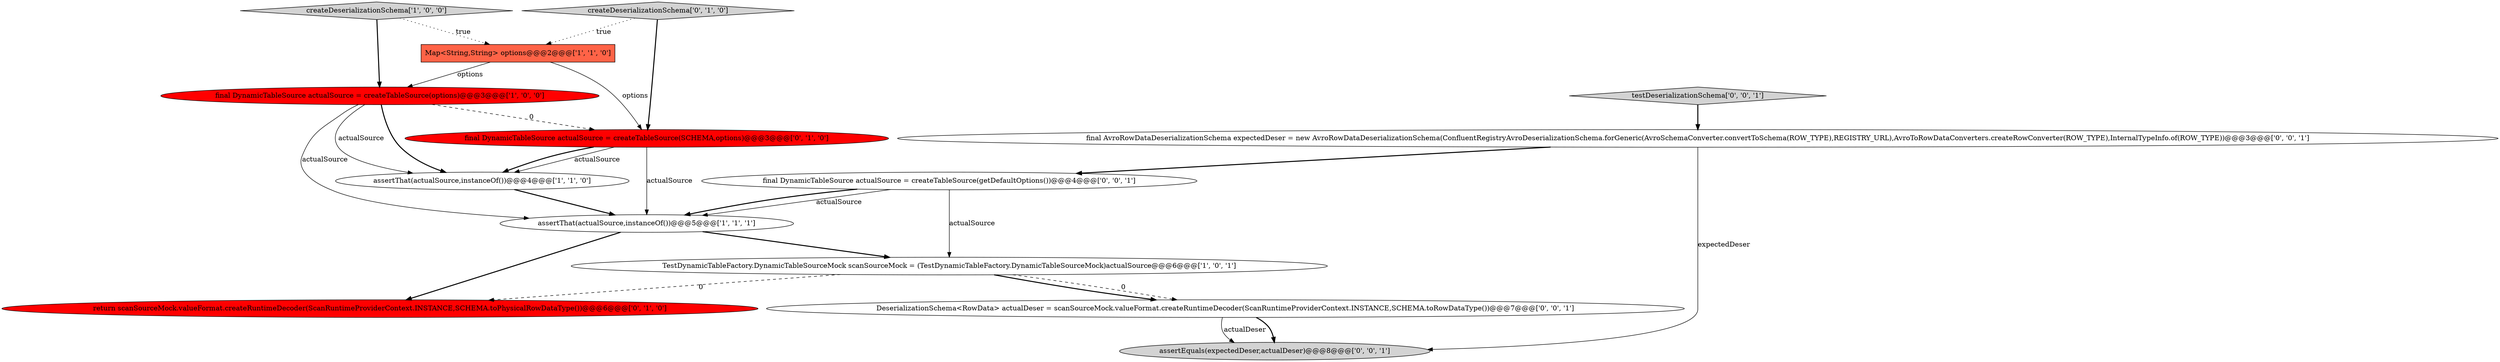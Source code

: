 digraph {
3 [style = filled, label = "createDeserializationSchema['1', '0', '0']", fillcolor = lightgray, shape = diamond image = "AAA0AAABBB1BBB"];
7 [style = filled, label = "return scanSourceMock.valueFormat.createRuntimeDecoder(ScanRuntimeProviderContext.INSTANCE,SCHEMA.toPhysicalRowDataType())@@@6@@@['0', '1', '0']", fillcolor = red, shape = ellipse image = "AAA1AAABBB2BBB"];
8 [style = filled, label = "createDeserializationSchema['0', '1', '0']", fillcolor = lightgray, shape = diamond image = "AAA0AAABBB2BBB"];
10 [style = filled, label = "DeserializationSchema<RowData> actualDeser = scanSourceMock.valueFormat.createRuntimeDecoder(ScanRuntimeProviderContext.INSTANCE,SCHEMA.toRowDataType())@@@7@@@['0', '0', '1']", fillcolor = white, shape = ellipse image = "AAA0AAABBB3BBB"];
9 [style = filled, label = "final AvroRowDataDeserializationSchema expectedDeser = new AvroRowDataDeserializationSchema(ConfluentRegistryAvroDeserializationSchema.forGeneric(AvroSchemaConverter.convertToSchema(ROW_TYPE),REGISTRY_URL),AvroToRowDataConverters.createRowConverter(ROW_TYPE),InternalTypeInfo.of(ROW_TYPE))@@@3@@@['0', '0', '1']", fillcolor = white, shape = ellipse image = "AAA0AAABBB3BBB"];
2 [style = filled, label = "assertThat(actualSource,instanceOf())@@@5@@@['1', '1', '1']", fillcolor = white, shape = ellipse image = "AAA0AAABBB1BBB"];
4 [style = filled, label = "TestDynamicTableFactory.DynamicTableSourceMock scanSourceMock = (TestDynamicTableFactory.DynamicTableSourceMock)actualSource@@@6@@@['1', '0', '1']", fillcolor = white, shape = ellipse image = "AAA0AAABBB1BBB"];
11 [style = filled, label = "final DynamicTableSource actualSource = createTableSource(getDefaultOptions())@@@4@@@['0', '0', '1']", fillcolor = white, shape = ellipse image = "AAA0AAABBB3BBB"];
12 [style = filled, label = "testDeserializationSchema['0', '0', '1']", fillcolor = lightgray, shape = diamond image = "AAA0AAABBB3BBB"];
13 [style = filled, label = "assertEquals(expectedDeser,actualDeser)@@@8@@@['0', '0', '1']", fillcolor = lightgray, shape = ellipse image = "AAA0AAABBB3BBB"];
6 [style = filled, label = "final DynamicTableSource actualSource = createTableSource(SCHEMA,options)@@@3@@@['0', '1', '0']", fillcolor = red, shape = ellipse image = "AAA1AAABBB2BBB"];
1 [style = filled, label = "assertThat(actualSource,instanceOf())@@@4@@@['1', '1', '0']", fillcolor = white, shape = ellipse image = "AAA0AAABBB1BBB"];
0 [style = filled, label = "Map<String,String> options@@@2@@@['1', '1', '0']", fillcolor = tomato, shape = box image = "AAA0AAABBB1BBB"];
5 [style = filled, label = "final DynamicTableSource actualSource = createTableSource(options)@@@3@@@['1', '0', '0']", fillcolor = red, shape = ellipse image = "AAA1AAABBB1BBB"];
0->6 [style = solid, label="options"];
4->10 [style = bold, label=""];
9->11 [style = bold, label=""];
5->2 [style = solid, label="actualSource"];
5->1 [style = solid, label="actualSource"];
8->6 [style = bold, label=""];
6->2 [style = solid, label="actualSource"];
12->9 [style = bold, label=""];
2->4 [style = bold, label=""];
11->2 [style = solid, label="actualSource"];
11->2 [style = bold, label=""];
9->13 [style = solid, label="expectedDeser"];
6->1 [style = solid, label="actualSource"];
5->1 [style = bold, label=""];
6->1 [style = bold, label=""];
3->5 [style = bold, label=""];
11->4 [style = solid, label="actualSource"];
5->6 [style = dashed, label="0"];
10->13 [style = bold, label=""];
4->7 [style = dashed, label="0"];
10->13 [style = solid, label="actualDeser"];
3->0 [style = dotted, label="true"];
8->0 [style = dotted, label="true"];
1->2 [style = bold, label=""];
2->7 [style = bold, label=""];
4->10 [style = dashed, label="0"];
0->5 [style = solid, label="options"];
}
